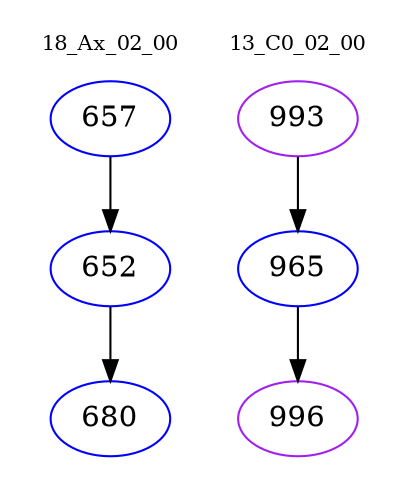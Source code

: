 digraph{
subgraph cluster_0 {
color = white
label = "18_Ax_02_00";
fontsize=10;
T0_657 [label="657", color="blue"]
T0_657 -> T0_652 [color="black"]
T0_652 [label="652", color="blue"]
T0_652 -> T0_680 [color="black"]
T0_680 [label="680", color="blue"]
}
subgraph cluster_1 {
color = white
label = "13_C0_02_00";
fontsize=10;
T1_993 [label="993", color="purple"]
T1_993 -> T1_965 [color="black"]
T1_965 [label="965", color="blue"]
T1_965 -> T1_996 [color="black"]
T1_996 [label="996", color="purple"]
}
}
